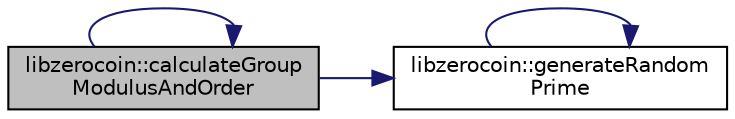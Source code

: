 digraph "libzerocoin::calculateGroupModulusAndOrder"
{
 // LATEX_PDF_SIZE
  edge [fontname="Helvetica",fontsize="10",labelfontname="Helvetica",labelfontsize="10"];
  node [fontname="Helvetica",fontsize="10",shape=record];
  rankdir="LR";
  Node5 [label="libzerocoin::calculateGroup\lModulusAndOrder",height=0.2,width=0.4,color="black", fillcolor="grey75", style="filled", fontcolor="black",tooltip="Deterministically compute a group description using NIST procedures."];
  Node5 -> Node5 [color="midnightblue",fontsize="10",style="solid",fontname="Helvetica"];
  Node5 -> Node6 [color="midnightblue",fontsize="10",style="solid",fontname="Helvetica"];
  Node6 [label="libzerocoin::generateRandom\lPrime",height=0.2,width=0.4,color="black", fillcolor="white", style="filled",URL="$_param_generation_8cpp.html#a2099b8bbbed1501554a9be21e74b9254",tooltip="Deterministically compute a random prime number."];
  Node6 -> Node6 [color="midnightblue",fontsize="10",style="solid",fontname="Helvetica"];
}
